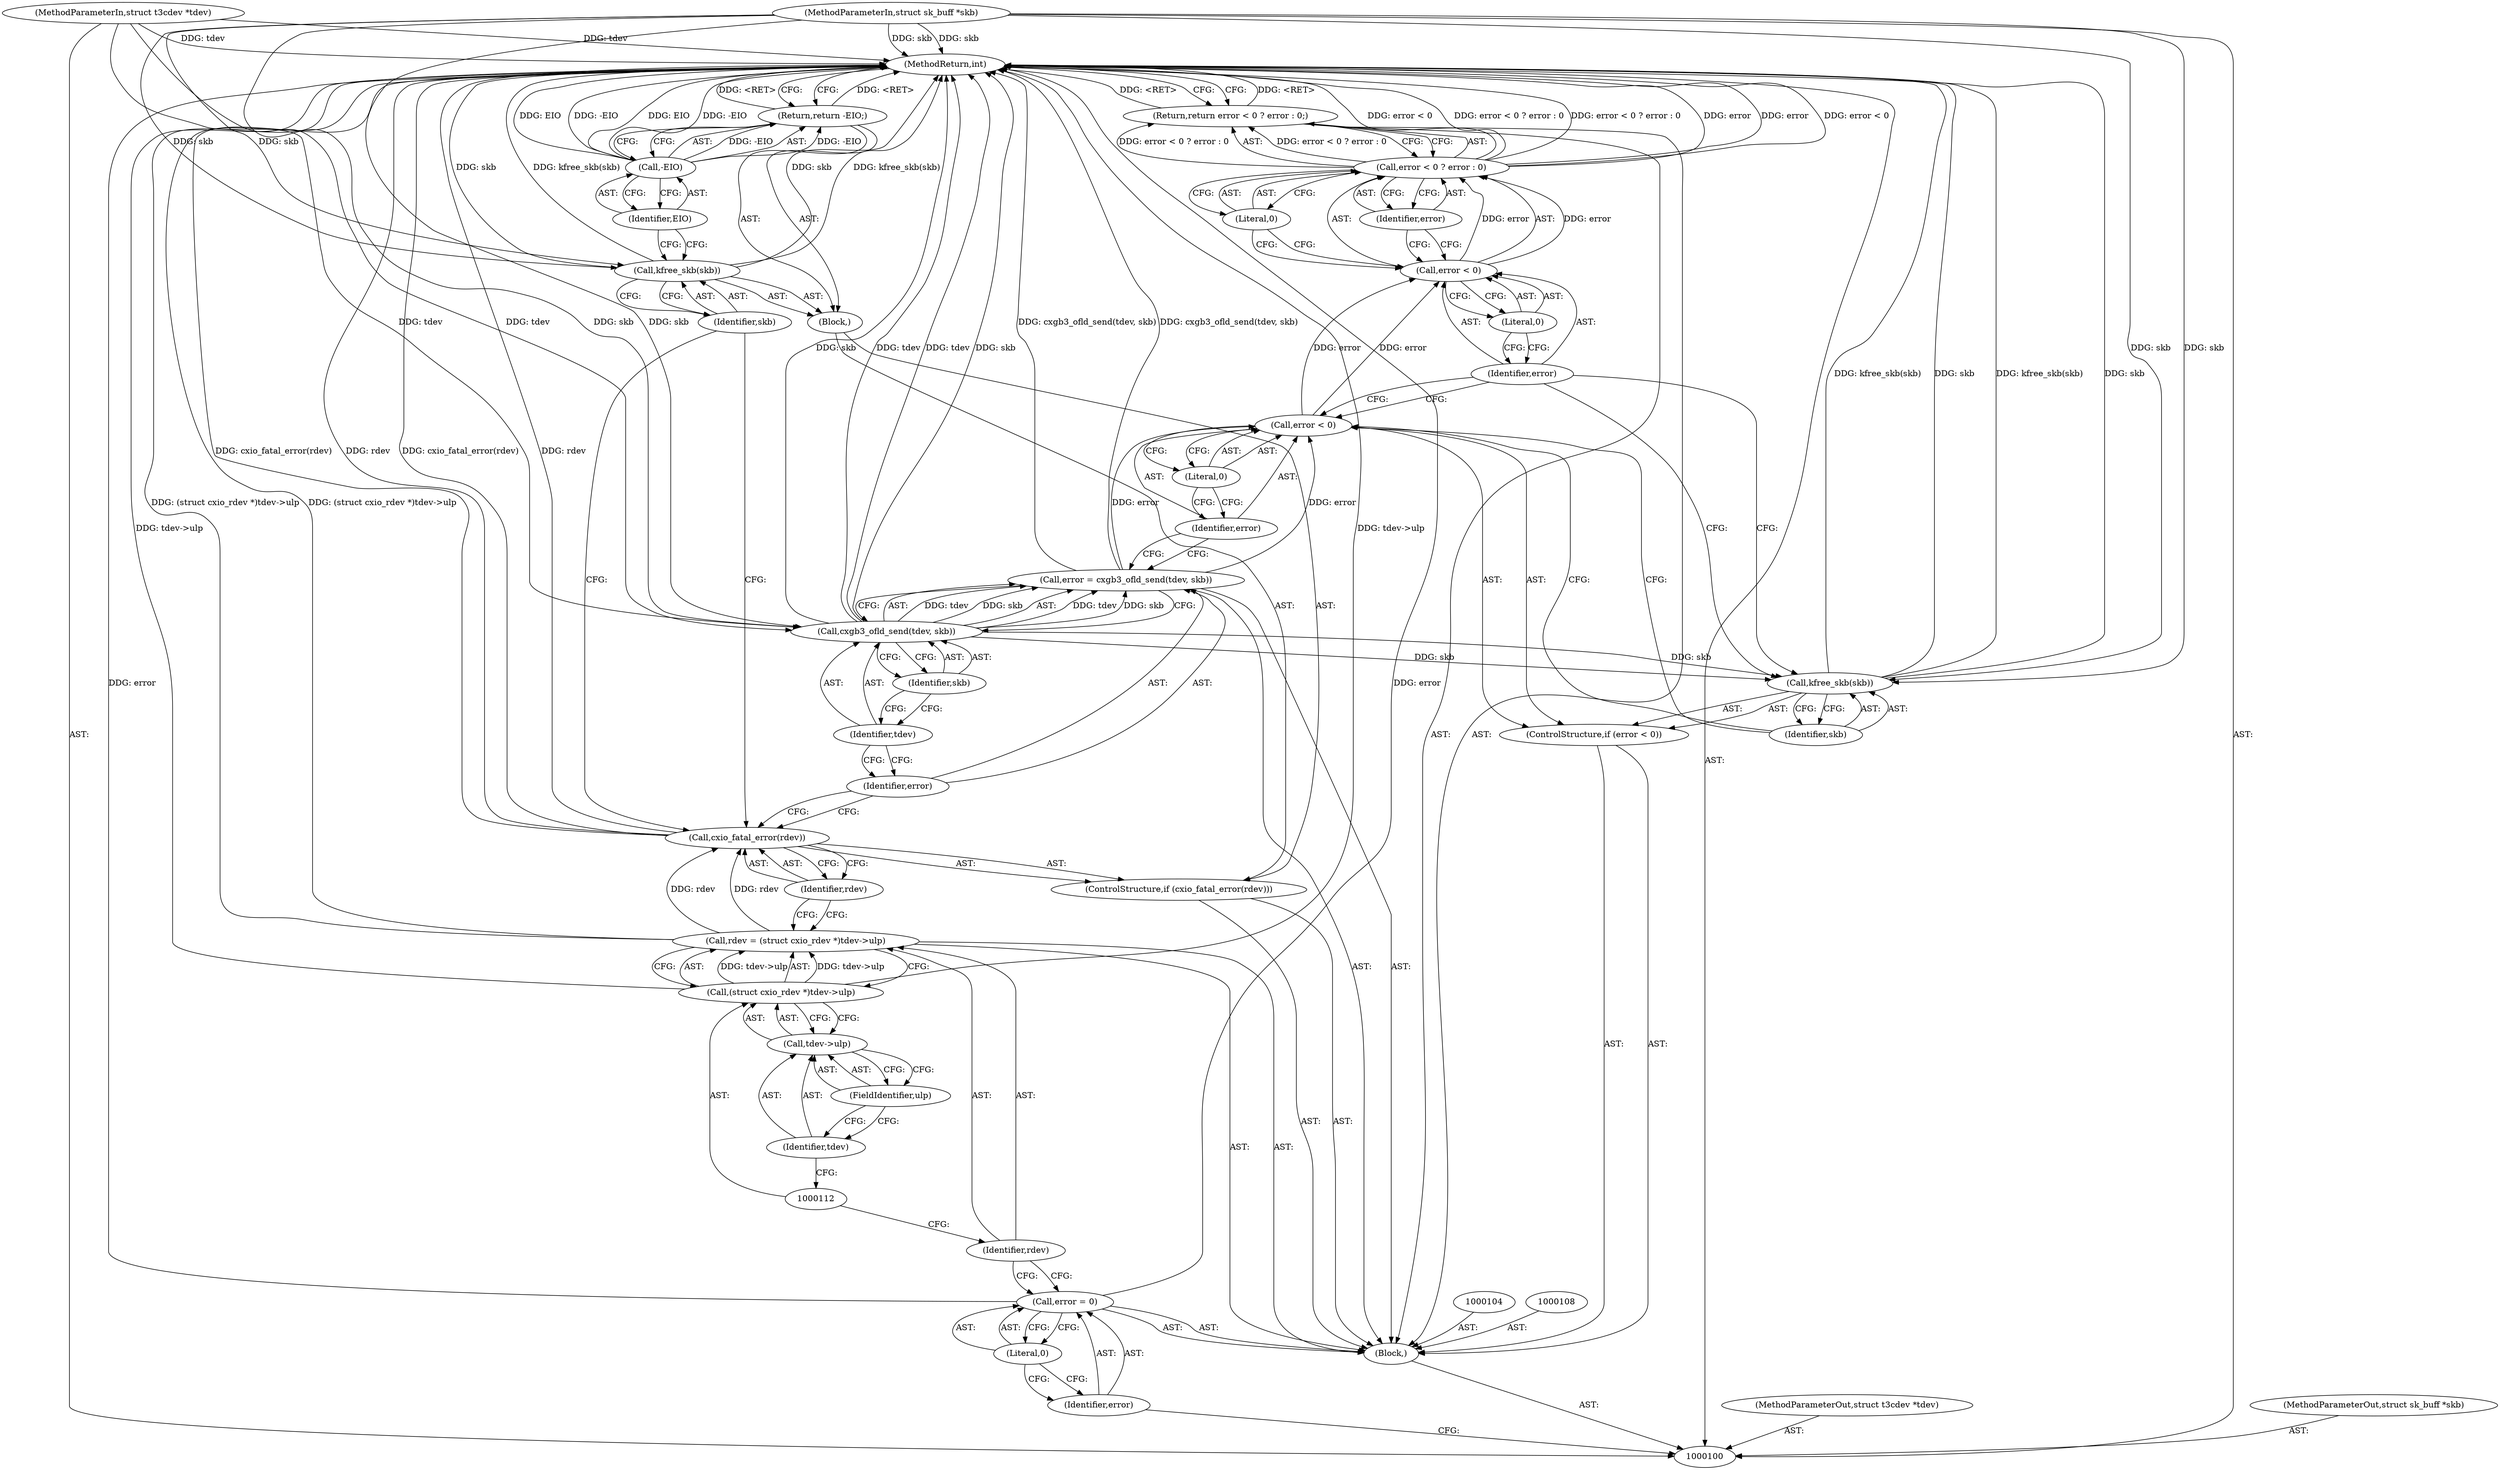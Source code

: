 digraph "0_linux_67f1aee6f45059fd6b0f5b0ecb2c97ad0451f6b3" {
"1000143" [label="(MethodReturn,int)"];
"1000101" [label="(MethodParameterIn,struct t3cdev *tdev)"];
"1000194" [label="(MethodParameterOut,struct t3cdev *tdev)"];
"1000102" [label="(MethodParameterIn,struct sk_buff *skb)"];
"1000195" [label="(MethodParameterOut,struct sk_buff *skb)"];
"1000127" [label="(Call,cxgb3_ofld_send(tdev, skb))"];
"1000125" [label="(Call,error = cxgb3_ofld_send(tdev, skb))"];
"1000126" [label="(Identifier,error)"];
"1000128" [label="(Identifier,tdev)"];
"1000129" [label="(Identifier,skb)"];
"1000133" [label="(Literal,0)"];
"1000130" [label="(ControlStructure,if (error < 0))"];
"1000131" [label="(Call,error < 0)"];
"1000132" [label="(Identifier,error)"];
"1000135" [label="(Identifier,skb)"];
"1000134" [label="(Call,kfree_skb(skb))"];
"1000136" [label="(Return,return error < 0 ? error : 0;)"];
"1000140" [label="(Literal,0)"];
"1000141" [label="(Identifier,error)"];
"1000142" [label="(Literal,0)"];
"1000137" [label="(Call,error < 0 ? error : 0)"];
"1000138" [label="(Call,error < 0)"];
"1000139" [label="(Identifier,error)"];
"1000103" [label="(Block,)"];
"1000107" [label="(Literal,0)"];
"1000105" [label="(Call,error = 0)"];
"1000106" [label="(Identifier,error)"];
"1000109" [label="(Call,rdev = (struct cxio_rdev *)tdev->ulp)"];
"1000110" [label="(Identifier,rdev)"];
"1000113" [label="(Call,tdev->ulp)"];
"1000114" [label="(Identifier,tdev)"];
"1000115" [label="(FieldIdentifier,ulp)"];
"1000111" [label="(Call,(struct cxio_rdev *)tdev->ulp)"];
"1000116" [label="(ControlStructure,if (cxio_fatal_error(rdev)))"];
"1000118" [label="(Identifier,rdev)"];
"1000119" [label="(Block,)"];
"1000117" [label="(Call,cxio_fatal_error(rdev))"];
"1000121" [label="(Identifier,skb)"];
"1000120" [label="(Call,kfree_skb(skb))"];
"1000124" [label="(Identifier,EIO)"];
"1000122" [label="(Return,return -EIO;)"];
"1000123" [label="(Call,-EIO)"];
"1000143" -> "1000100"  [label="AST: "];
"1000143" -> "1000122"  [label="CFG: "];
"1000143" -> "1000136"  [label="CFG: "];
"1000136" -> "1000143"  [label="DDG: <RET>"];
"1000122" -> "1000143"  [label="DDG: <RET>"];
"1000117" -> "1000143"  [label="DDG: cxio_fatal_error(rdev)"];
"1000117" -> "1000143"  [label="DDG: rdev"];
"1000120" -> "1000143"  [label="DDG: skb"];
"1000120" -> "1000143"  [label="DDG: kfree_skb(skb)"];
"1000125" -> "1000143"  [label="DDG: cxgb3_ofld_send(tdev, skb)"];
"1000102" -> "1000143"  [label="DDG: skb"];
"1000109" -> "1000143"  [label="DDG: (struct cxio_rdev *)tdev->ulp"];
"1000123" -> "1000143"  [label="DDG: EIO"];
"1000123" -> "1000143"  [label="DDG: -EIO"];
"1000137" -> "1000143"  [label="DDG: error"];
"1000137" -> "1000143"  [label="DDG: error < 0"];
"1000137" -> "1000143"  [label="DDG: error < 0 ? error : 0"];
"1000127" -> "1000143"  [label="DDG: skb"];
"1000127" -> "1000143"  [label="DDG: tdev"];
"1000134" -> "1000143"  [label="DDG: kfree_skb(skb)"];
"1000134" -> "1000143"  [label="DDG: skb"];
"1000111" -> "1000143"  [label="DDG: tdev->ulp"];
"1000101" -> "1000143"  [label="DDG: tdev"];
"1000105" -> "1000143"  [label="DDG: error"];
"1000101" -> "1000100"  [label="AST: "];
"1000101" -> "1000143"  [label="DDG: tdev"];
"1000101" -> "1000127"  [label="DDG: tdev"];
"1000194" -> "1000100"  [label="AST: "];
"1000102" -> "1000100"  [label="AST: "];
"1000102" -> "1000143"  [label="DDG: skb"];
"1000102" -> "1000120"  [label="DDG: skb"];
"1000102" -> "1000127"  [label="DDG: skb"];
"1000102" -> "1000134"  [label="DDG: skb"];
"1000195" -> "1000100"  [label="AST: "];
"1000127" -> "1000125"  [label="AST: "];
"1000127" -> "1000129"  [label="CFG: "];
"1000128" -> "1000127"  [label="AST: "];
"1000129" -> "1000127"  [label="AST: "];
"1000125" -> "1000127"  [label="CFG: "];
"1000127" -> "1000143"  [label="DDG: skb"];
"1000127" -> "1000143"  [label="DDG: tdev"];
"1000127" -> "1000125"  [label="DDG: tdev"];
"1000127" -> "1000125"  [label="DDG: skb"];
"1000101" -> "1000127"  [label="DDG: tdev"];
"1000102" -> "1000127"  [label="DDG: skb"];
"1000127" -> "1000134"  [label="DDG: skb"];
"1000125" -> "1000103"  [label="AST: "];
"1000125" -> "1000127"  [label="CFG: "];
"1000126" -> "1000125"  [label="AST: "];
"1000127" -> "1000125"  [label="AST: "];
"1000132" -> "1000125"  [label="CFG: "];
"1000125" -> "1000143"  [label="DDG: cxgb3_ofld_send(tdev, skb)"];
"1000127" -> "1000125"  [label="DDG: tdev"];
"1000127" -> "1000125"  [label="DDG: skb"];
"1000125" -> "1000131"  [label="DDG: error"];
"1000126" -> "1000125"  [label="AST: "];
"1000126" -> "1000117"  [label="CFG: "];
"1000128" -> "1000126"  [label="CFG: "];
"1000128" -> "1000127"  [label="AST: "];
"1000128" -> "1000126"  [label="CFG: "];
"1000129" -> "1000128"  [label="CFG: "];
"1000129" -> "1000127"  [label="AST: "];
"1000129" -> "1000128"  [label="CFG: "];
"1000127" -> "1000129"  [label="CFG: "];
"1000133" -> "1000131"  [label="AST: "];
"1000133" -> "1000132"  [label="CFG: "];
"1000131" -> "1000133"  [label="CFG: "];
"1000130" -> "1000103"  [label="AST: "];
"1000131" -> "1000130"  [label="AST: "];
"1000134" -> "1000130"  [label="AST: "];
"1000131" -> "1000130"  [label="AST: "];
"1000131" -> "1000133"  [label="CFG: "];
"1000132" -> "1000131"  [label="AST: "];
"1000133" -> "1000131"  [label="AST: "];
"1000135" -> "1000131"  [label="CFG: "];
"1000139" -> "1000131"  [label="CFG: "];
"1000125" -> "1000131"  [label="DDG: error"];
"1000131" -> "1000138"  [label="DDG: error"];
"1000132" -> "1000131"  [label="AST: "];
"1000132" -> "1000125"  [label="CFG: "];
"1000133" -> "1000132"  [label="CFG: "];
"1000135" -> "1000134"  [label="AST: "];
"1000135" -> "1000131"  [label="CFG: "];
"1000134" -> "1000135"  [label="CFG: "];
"1000134" -> "1000130"  [label="AST: "];
"1000134" -> "1000135"  [label="CFG: "];
"1000135" -> "1000134"  [label="AST: "];
"1000139" -> "1000134"  [label="CFG: "];
"1000134" -> "1000143"  [label="DDG: kfree_skb(skb)"];
"1000134" -> "1000143"  [label="DDG: skb"];
"1000127" -> "1000134"  [label="DDG: skb"];
"1000102" -> "1000134"  [label="DDG: skb"];
"1000136" -> "1000103"  [label="AST: "];
"1000136" -> "1000137"  [label="CFG: "];
"1000137" -> "1000136"  [label="AST: "];
"1000143" -> "1000136"  [label="CFG: "];
"1000136" -> "1000143"  [label="DDG: <RET>"];
"1000137" -> "1000136"  [label="DDG: error < 0 ? error : 0"];
"1000140" -> "1000138"  [label="AST: "];
"1000140" -> "1000139"  [label="CFG: "];
"1000138" -> "1000140"  [label="CFG: "];
"1000141" -> "1000137"  [label="AST: "];
"1000141" -> "1000138"  [label="CFG: "];
"1000137" -> "1000141"  [label="CFG: "];
"1000142" -> "1000137"  [label="AST: "];
"1000142" -> "1000138"  [label="CFG: "];
"1000137" -> "1000142"  [label="CFG: "];
"1000137" -> "1000136"  [label="AST: "];
"1000137" -> "1000141"  [label="CFG: "];
"1000137" -> "1000142"  [label="CFG: "];
"1000138" -> "1000137"  [label="AST: "];
"1000141" -> "1000137"  [label="AST: "];
"1000142" -> "1000137"  [label="AST: "];
"1000136" -> "1000137"  [label="CFG: "];
"1000137" -> "1000143"  [label="DDG: error"];
"1000137" -> "1000143"  [label="DDG: error < 0"];
"1000137" -> "1000143"  [label="DDG: error < 0 ? error : 0"];
"1000137" -> "1000136"  [label="DDG: error < 0 ? error : 0"];
"1000138" -> "1000137"  [label="DDG: error"];
"1000138" -> "1000137"  [label="AST: "];
"1000138" -> "1000140"  [label="CFG: "];
"1000139" -> "1000138"  [label="AST: "];
"1000140" -> "1000138"  [label="AST: "];
"1000141" -> "1000138"  [label="CFG: "];
"1000142" -> "1000138"  [label="CFG: "];
"1000138" -> "1000137"  [label="DDG: error"];
"1000131" -> "1000138"  [label="DDG: error"];
"1000139" -> "1000138"  [label="AST: "];
"1000139" -> "1000134"  [label="CFG: "];
"1000139" -> "1000131"  [label="CFG: "];
"1000140" -> "1000139"  [label="CFG: "];
"1000103" -> "1000100"  [label="AST: "];
"1000104" -> "1000103"  [label="AST: "];
"1000105" -> "1000103"  [label="AST: "];
"1000108" -> "1000103"  [label="AST: "];
"1000109" -> "1000103"  [label="AST: "];
"1000116" -> "1000103"  [label="AST: "];
"1000125" -> "1000103"  [label="AST: "];
"1000130" -> "1000103"  [label="AST: "];
"1000136" -> "1000103"  [label="AST: "];
"1000107" -> "1000105"  [label="AST: "];
"1000107" -> "1000106"  [label="CFG: "];
"1000105" -> "1000107"  [label="CFG: "];
"1000105" -> "1000103"  [label="AST: "];
"1000105" -> "1000107"  [label="CFG: "];
"1000106" -> "1000105"  [label="AST: "];
"1000107" -> "1000105"  [label="AST: "];
"1000110" -> "1000105"  [label="CFG: "];
"1000105" -> "1000143"  [label="DDG: error"];
"1000106" -> "1000105"  [label="AST: "];
"1000106" -> "1000100"  [label="CFG: "];
"1000107" -> "1000106"  [label="CFG: "];
"1000109" -> "1000103"  [label="AST: "];
"1000109" -> "1000111"  [label="CFG: "];
"1000110" -> "1000109"  [label="AST: "];
"1000111" -> "1000109"  [label="AST: "];
"1000118" -> "1000109"  [label="CFG: "];
"1000109" -> "1000143"  [label="DDG: (struct cxio_rdev *)tdev->ulp"];
"1000111" -> "1000109"  [label="DDG: tdev->ulp"];
"1000109" -> "1000117"  [label="DDG: rdev"];
"1000110" -> "1000109"  [label="AST: "];
"1000110" -> "1000105"  [label="CFG: "];
"1000112" -> "1000110"  [label="CFG: "];
"1000113" -> "1000111"  [label="AST: "];
"1000113" -> "1000115"  [label="CFG: "];
"1000114" -> "1000113"  [label="AST: "];
"1000115" -> "1000113"  [label="AST: "];
"1000111" -> "1000113"  [label="CFG: "];
"1000114" -> "1000113"  [label="AST: "];
"1000114" -> "1000112"  [label="CFG: "];
"1000115" -> "1000114"  [label="CFG: "];
"1000115" -> "1000113"  [label="AST: "];
"1000115" -> "1000114"  [label="CFG: "];
"1000113" -> "1000115"  [label="CFG: "];
"1000111" -> "1000109"  [label="AST: "];
"1000111" -> "1000113"  [label="CFG: "];
"1000112" -> "1000111"  [label="AST: "];
"1000113" -> "1000111"  [label="AST: "];
"1000109" -> "1000111"  [label="CFG: "];
"1000111" -> "1000143"  [label="DDG: tdev->ulp"];
"1000111" -> "1000109"  [label="DDG: tdev->ulp"];
"1000116" -> "1000103"  [label="AST: "];
"1000117" -> "1000116"  [label="AST: "];
"1000119" -> "1000116"  [label="AST: "];
"1000118" -> "1000117"  [label="AST: "];
"1000118" -> "1000109"  [label="CFG: "];
"1000117" -> "1000118"  [label="CFG: "];
"1000119" -> "1000116"  [label="AST: "];
"1000120" -> "1000119"  [label="AST: "];
"1000122" -> "1000119"  [label="AST: "];
"1000117" -> "1000116"  [label="AST: "];
"1000117" -> "1000118"  [label="CFG: "];
"1000118" -> "1000117"  [label="AST: "];
"1000121" -> "1000117"  [label="CFG: "];
"1000126" -> "1000117"  [label="CFG: "];
"1000117" -> "1000143"  [label="DDG: cxio_fatal_error(rdev)"];
"1000117" -> "1000143"  [label="DDG: rdev"];
"1000109" -> "1000117"  [label="DDG: rdev"];
"1000121" -> "1000120"  [label="AST: "];
"1000121" -> "1000117"  [label="CFG: "];
"1000120" -> "1000121"  [label="CFG: "];
"1000120" -> "1000119"  [label="AST: "];
"1000120" -> "1000121"  [label="CFG: "];
"1000121" -> "1000120"  [label="AST: "];
"1000124" -> "1000120"  [label="CFG: "];
"1000120" -> "1000143"  [label="DDG: skb"];
"1000120" -> "1000143"  [label="DDG: kfree_skb(skb)"];
"1000102" -> "1000120"  [label="DDG: skb"];
"1000124" -> "1000123"  [label="AST: "];
"1000124" -> "1000120"  [label="CFG: "];
"1000123" -> "1000124"  [label="CFG: "];
"1000122" -> "1000119"  [label="AST: "];
"1000122" -> "1000123"  [label="CFG: "];
"1000123" -> "1000122"  [label="AST: "];
"1000143" -> "1000122"  [label="CFG: "];
"1000122" -> "1000143"  [label="DDG: <RET>"];
"1000123" -> "1000122"  [label="DDG: -EIO"];
"1000123" -> "1000122"  [label="AST: "];
"1000123" -> "1000124"  [label="CFG: "];
"1000124" -> "1000123"  [label="AST: "];
"1000122" -> "1000123"  [label="CFG: "];
"1000123" -> "1000143"  [label="DDG: EIO"];
"1000123" -> "1000143"  [label="DDG: -EIO"];
"1000123" -> "1000122"  [label="DDG: -EIO"];
}
